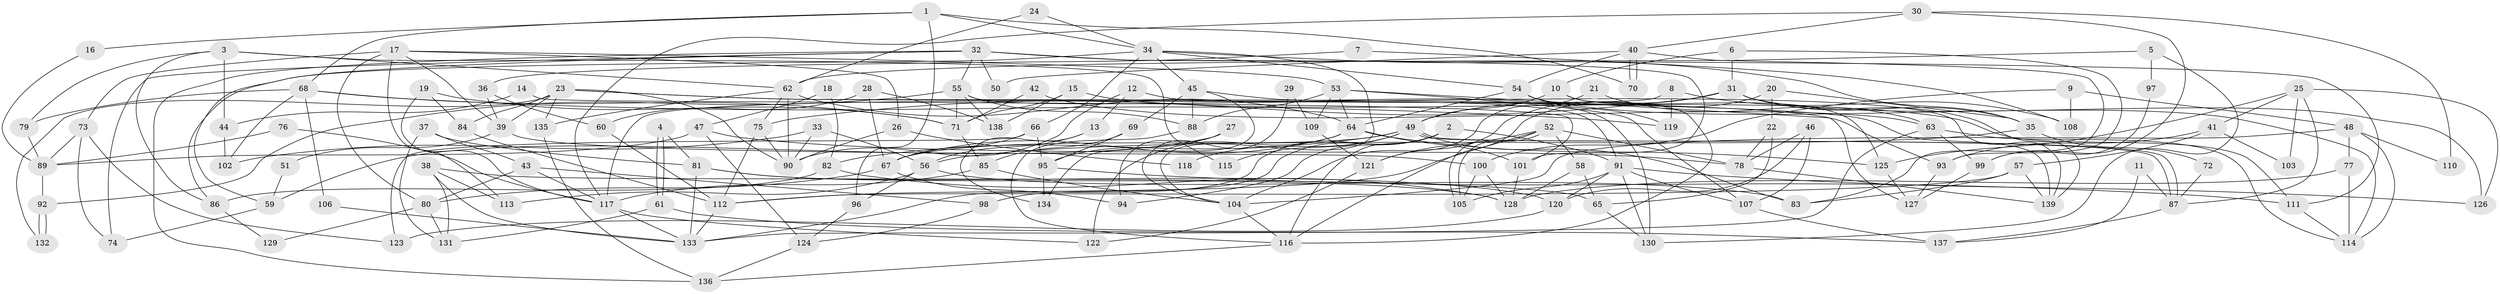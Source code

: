 // coarse degree distribution, {11: 0.03225806451612903, 10: 0.06451612903225806, 3: 0.24731182795698925, 2: 0.13978494623655913, 4: 0.1827956989247312, 7: 0.06451612903225806, 8: 0.053763440860215055, 5: 0.0967741935483871, 6: 0.10752688172043011, 9: 0.010752688172043012}
// Generated by graph-tools (version 1.1) at 2025/24/03/03/25 07:24:02]
// undirected, 139 vertices, 278 edges
graph export_dot {
graph [start="1"]
  node [color=gray90,style=filled];
  1;
  2;
  3;
  4;
  5;
  6;
  7;
  8;
  9;
  10;
  11;
  12;
  13;
  14;
  15;
  16;
  17;
  18;
  19;
  20;
  21;
  22;
  23;
  24;
  25;
  26;
  27;
  28;
  29;
  30;
  31;
  32;
  33;
  34;
  35;
  36;
  37;
  38;
  39;
  40;
  41;
  42;
  43;
  44;
  45;
  46;
  47;
  48;
  49;
  50;
  51;
  52;
  53;
  54;
  55;
  56;
  57;
  58;
  59;
  60;
  61;
  62;
  63;
  64;
  65;
  66;
  67;
  68;
  69;
  70;
  71;
  72;
  73;
  74;
  75;
  76;
  77;
  78;
  79;
  80;
  81;
  82;
  83;
  84;
  85;
  86;
  87;
  88;
  89;
  90;
  91;
  92;
  93;
  94;
  95;
  96;
  97;
  98;
  99;
  100;
  101;
  102;
  103;
  104;
  105;
  106;
  107;
  108;
  109;
  110;
  111;
  112;
  113;
  114;
  115;
  116;
  117;
  118;
  119;
  120;
  121;
  122;
  123;
  124;
  125;
  126;
  127;
  128;
  129;
  130;
  131;
  132;
  133;
  134;
  135;
  136;
  137;
  138;
  139;
  1 -- 34;
  1 -- 68;
  1 -- 16;
  1 -- 70;
  1 -- 96;
  2 -- 133;
  2 -- 91;
  2 -- 94;
  2 -- 98;
  2 -- 116;
  3 -- 86;
  3 -- 62;
  3 -- 44;
  3 -- 79;
  3 -- 115;
  4 -- 81;
  4 -- 61;
  4 -- 61;
  5 -- 62;
  5 -- 130;
  5 -- 97;
  6 -- 93;
  6 -- 10;
  6 -- 31;
  7 -- 108;
  7 -- 36;
  8 -- 119;
  8 -- 117;
  8 -- 108;
  9 -- 100;
  9 -- 48;
  9 -- 108;
  10 -- 49;
  10 -- 116;
  10 -- 125;
  11 -- 137;
  11 -- 87;
  12 -- 90;
  12 -- 139;
  12 -- 13;
  13 -- 56;
  13 -- 134;
  14 -- 44;
  14 -- 101;
  15 -- 111;
  15 -- 71;
  15 -- 138;
  16 -- 89;
  17 -- 73;
  17 -- 53;
  17 -- 26;
  17 -- 39;
  17 -- 80;
  17 -- 113;
  18 -- 47;
  18 -- 82;
  19 -- 117;
  19 -- 71;
  19 -- 84;
  20 -- 116;
  20 -- 35;
  20 -- 22;
  21 -- 104;
  21 -- 63;
  22 -- 78;
  22 -- 65;
  23 -- 39;
  23 -- 84;
  23 -- 90;
  23 -- 93;
  23 -- 132;
  23 -- 135;
  23 -- 139;
  24 -- 34;
  24 -- 62;
  25 -- 126;
  25 -- 125;
  25 -- 41;
  25 -- 87;
  25 -- 103;
  26 -- 90;
  26 -- 118;
  27 -- 59;
  27 -- 95;
  27 -- 94;
  28 -- 138;
  28 -- 67;
  28 -- 60;
  29 -- 109;
  29 -- 104;
  30 -- 117;
  30 -- 40;
  30 -- 99;
  30 -- 110;
  31 -- 139;
  31 -- 35;
  31 -- 49;
  31 -- 75;
  31 -- 121;
  31 -- 126;
  32 -- 111;
  32 -- 101;
  32 -- 50;
  32 -- 55;
  32 -- 59;
  32 -- 74;
  32 -- 136;
  33 -- 56;
  33 -- 90;
  33 -- 102;
  34 -- 35;
  34 -- 45;
  34 -- 54;
  34 -- 66;
  34 -- 86;
  34 -- 104;
  35 -- 56;
  35 -- 72;
  36 -- 39;
  36 -- 60;
  37 -- 81;
  37 -- 43;
  37 -- 131;
  38 -- 133;
  38 -- 131;
  38 -- 65;
  38 -- 113;
  39 -- 100;
  39 -- 51;
  40 -- 70;
  40 -- 70;
  40 -- 54;
  40 -- 50;
  40 -- 83;
  41 -- 93;
  41 -- 57;
  41 -- 103;
  42 -- 63;
  42 -- 71;
  43 -- 98;
  43 -- 80;
  43 -- 117;
  44 -- 102;
  45 -- 88;
  45 -- 130;
  45 -- 69;
  45 -- 134;
  46 -- 78;
  46 -- 120;
  46 -- 107;
  47 -- 78;
  47 -- 124;
  47 -- 89;
  48 -- 114;
  48 -- 104;
  48 -- 77;
  48 -- 110;
  49 -- 87;
  49 -- 87;
  49 -- 67;
  49 -- 82;
  49 -- 83;
  49 -- 115;
  49 -- 118;
  51 -- 59;
  52 -- 105;
  52 -- 105;
  52 -- 112;
  52 -- 58;
  52 -- 78;
  52 -- 121;
  53 -- 107;
  53 -- 64;
  53 -- 88;
  53 -- 109;
  53 -- 127;
  54 -- 64;
  54 -- 114;
  54 -- 119;
  55 -- 88;
  55 -- 71;
  55 -- 91;
  55 -- 92;
  55 -- 138;
  56 -- 113;
  56 -- 83;
  56 -- 96;
  57 -- 83;
  57 -- 112;
  57 -- 139;
  58 -- 65;
  58 -- 128;
  59 -- 74;
  60 -- 112;
  61 -- 131;
  61 -- 137;
  62 -- 135;
  62 -- 90;
  62 -- 64;
  62 -- 75;
  63 -- 99;
  63 -- 133;
  63 -- 114;
  64 -- 67;
  64 -- 101;
  64 -- 122;
  64 -- 125;
  65 -- 130;
  66 -- 67;
  66 -- 95;
  66 -- 123;
  67 -- 94;
  67 -- 80;
  68 -- 79;
  68 -- 71;
  68 -- 102;
  68 -- 106;
  68 -- 119;
  69 -- 95;
  69 -- 85;
  71 -- 85;
  72 -- 87;
  73 -- 123;
  73 -- 89;
  73 -- 74;
  75 -- 90;
  75 -- 112;
  76 -- 117;
  76 -- 89;
  77 -- 114;
  77 -- 128;
  78 -- 139;
  79 -- 89;
  80 -- 129;
  80 -- 131;
  81 -- 128;
  81 -- 133;
  81 -- 120;
  82 -- 128;
  82 -- 86;
  84 -- 112;
  85 -- 117;
  85 -- 104;
  86 -- 129;
  87 -- 137;
  88 -- 116;
  89 -- 92;
  91 -- 107;
  91 -- 105;
  91 -- 120;
  91 -- 126;
  91 -- 130;
  92 -- 132;
  92 -- 132;
  93 -- 127;
  95 -- 134;
  95 -- 111;
  96 -- 124;
  97 -- 99;
  98 -- 124;
  99 -- 127;
  100 -- 105;
  100 -- 128;
  101 -- 128;
  104 -- 116;
  106 -- 133;
  107 -- 137;
  109 -- 121;
  111 -- 114;
  112 -- 133;
  116 -- 136;
  117 -- 122;
  117 -- 133;
  120 -- 123;
  121 -- 122;
  124 -- 136;
  125 -- 127;
  135 -- 136;
}
